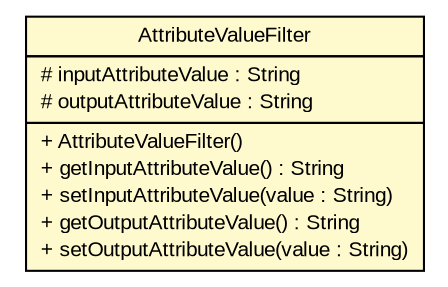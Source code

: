 #!/usr/local/bin/dot
#
# Class diagram 
# Generated by UMLGraph version R5_6 (http://www.umlgraph.org/)
#

digraph G {
	edge [fontname="arial",fontsize=10,labelfontname="arial",labelfontsize=10];
	node [fontname="arial",fontsize=10,shape=plaintext];
	nodesep=0.25;
	ranksep=0.5;
	// nl.mineleni.cbsviewer.servlet.wms.xml.AttributeValueFilter
	c865 [label=<<table title="nl.mineleni.cbsviewer.servlet.wms.xml.AttributeValueFilter" border="0" cellborder="1" cellspacing="0" cellpadding="2" port="p" bgcolor="lemonChiffon" href="./AttributeValueFilter.html">
		<tr><td><table border="0" cellspacing="0" cellpadding="1">
<tr><td align="center" balign="center"> AttributeValueFilter </td></tr>
		</table></td></tr>
		<tr><td><table border="0" cellspacing="0" cellpadding="1">
<tr><td align="left" balign="left"> # inputAttributeValue : String </td></tr>
<tr><td align="left" balign="left"> # outputAttributeValue : String </td></tr>
		</table></td></tr>
		<tr><td><table border="0" cellspacing="0" cellpadding="1">
<tr><td align="left" balign="left"> + AttributeValueFilter() </td></tr>
<tr><td align="left" balign="left"> + getInputAttributeValue() : String </td></tr>
<tr><td align="left" balign="left"> + setInputAttributeValue(value : String) </td></tr>
<tr><td align="left" balign="left"> + getOutputAttributeValue() : String </td></tr>
<tr><td align="left" balign="left"> + setOutputAttributeValue(value : String) </td></tr>
		</table></td></tr>
		</table>>, URL="./AttributeValueFilter.html", fontname="arial", fontcolor="black", fontsize=10.0];
}

